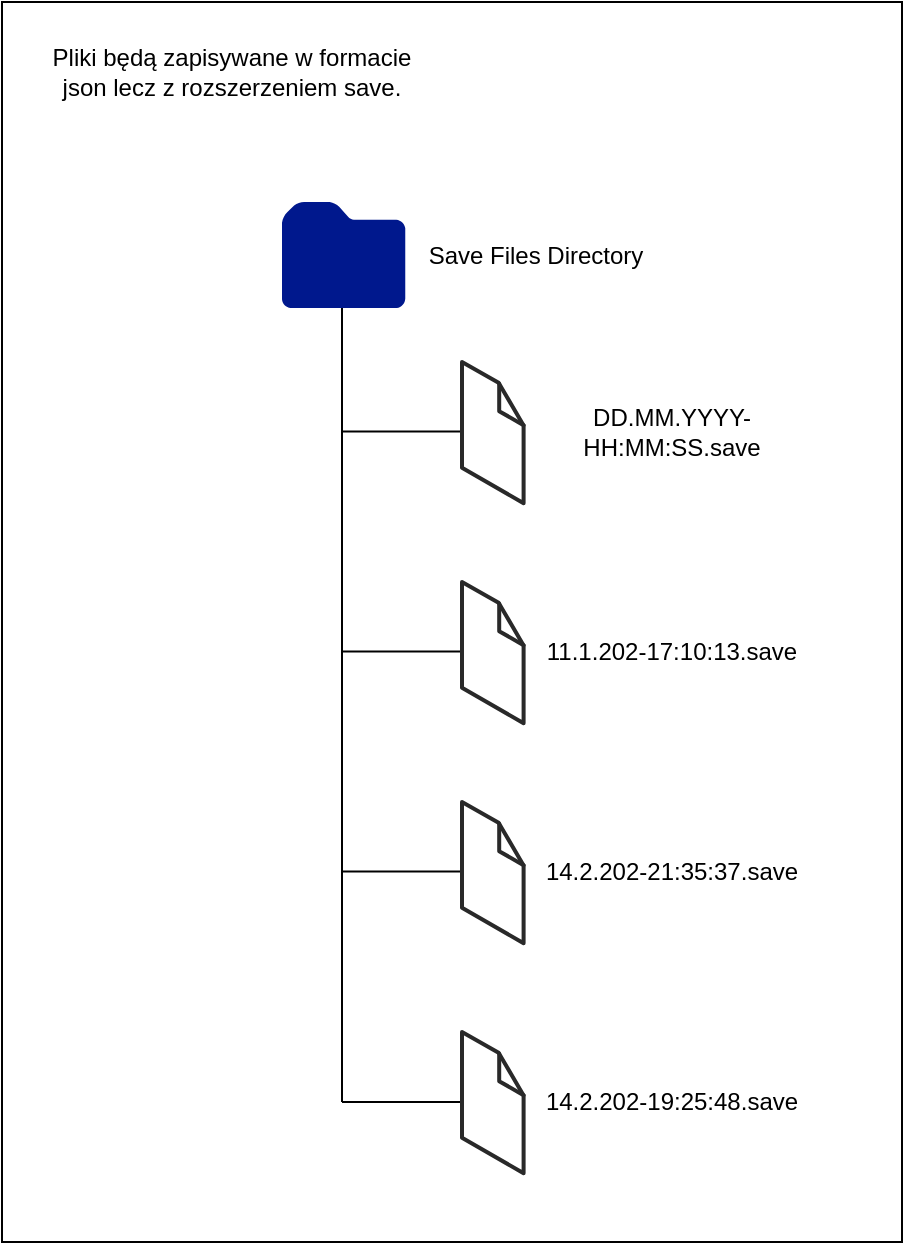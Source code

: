 <mxfile version="16.0.0" type="device"><diagram id="rM_PH6HR7kZCzXD2ZVPf" name="Page-1"><mxGraphModel dx="1185" dy="635" grid="1" gridSize="10" guides="1" tooltips="1" connect="1" arrows="1" fold="1" page="1" pageScale="1" pageWidth="1169" pageHeight="827" math="0" shadow="0"><root><mxCell id="0"/><mxCell id="1" parent="0"/><mxCell id="GfO-IC36U-v6MmK3pWBi-30" value="" style="rounded=0;whiteSpace=wrap;html=1;" vertex="1" parent="1"><mxGeometry width="450" height="620" as="geometry"/></mxCell><mxCell id="GfO-IC36U-v6MmK3pWBi-4" value="Pliki będą zapisywane w formacie json lecz z rozszerzeniem save." style="text;html=1;strokeColor=none;fillColor=none;align=center;verticalAlign=middle;whiteSpace=wrap;rounded=0;" vertex="1" parent="1"><mxGeometry x="20" y="20" width="190" height="30" as="geometry"/></mxCell><mxCell id="GfO-IC36U-v6MmK3pWBi-7" value="" style="endArrow=none;html=1;rounded=0;" edge="1" parent="1"><mxGeometry width="50" height="50" relative="1" as="geometry"><mxPoint x="170" y="550" as="sourcePoint"/><mxPoint x="170" y="150" as="targetPoint"/></mxGeometry></mxCell><mxCell id="GfO-IC36U-v6MmK3pWBi-8" value="" style="endArrow=none;html=1;rounded=0;" edge="1" parent="1"><mxGeometry width="50" height="50" relative="1" as="geometry"><mxPoint x="170" y="214.8" as="sourcePoint"/><mxPoint x="230" y="214.8" as="targetPoint"/></mxGeometry></mxCell><mxCell id="GfO-IC36U-v6MmK3pWBi-12" value="" style="sketch=0;aspect=fixed;pointerEvents=1;shadow=0;dashed=0;html=1;strokeColor=none;labelPosition=center;verticalLabelPosition=bottom;verticalAlign=top;align=center;fillColor=#00188D;shape=mxgraph.mscae.enterprise.folder" vertex="1" parent="1"><mxGeometry x="140" y="100" width="61.63" height="53" as="geometry"/></mxCell><mxCell id="GfO-IC36U-v6MmK3pWBi-13" value="" style="verticalLabelPosition=bottom;html=1;verticalAlign=top;strokeWidth=1;align=center;outlineConnect=0;dashed=0;outlineConnect=0;shape=mxgraph.aws3d.file;aspect=fixed;strokeColor=#292929;" vertex="1" parent="1"><mxGeometry x="230" y="180" width="30.8" height="70.6" as="geometry"/></mxCell><mxCell id="GfO-IC36U-v6MmK3pWBi-15" value="DD.MM.YYYY-HH:MM:SS.save" style="text;html=1;strokeColor=none;fillColor=none;align=center;verticalAlign=middle;whiteSpace=wrap;rounded=0;" vertex="1" parent="1"><mxGeometry x="270" y="200.3" width="130" height="30" as="geometry"/></mxCell><mxCell id="GfO-IC36U-v6MmK3pWBi-19" value="" style="endArrow=none;html=1;rounded=0;" edge="1" parent="1"><mxGeometry width="50" height="50" relative="1" as="geometry"><mxPoint x="170" y="324.8" as="sourcePoint"/><mxPoint x="230" y="324.8" as="targetPoint"/></mxGeometry></mxCell><mxCell id="GfO-IC36U-v6MmK3pWBi-20" value="" style="verticalLabelPosition=bottom;html=1;verticalAlign=top;strokeWidth=1;align=center;outlineConnect=0;dashed=0;outlineConnect=0;shape=mxgraph.aws3d.file;aspect=fixed;strokeColor=#292929;" vertex="1" parent="1"><mxGeometry x="230" y="290" width="30.8" height="70.6" as="geometry"/></mxCell><mxCell id="GfO-IC36U-v6MmK3pWBi-21" value="11.1.202-17:10:13.save" style="text;html=1;strokeColor=none;fillColor=none;align=center;verticalAlign=middle;whiteSpace=wrap;rounded=0;" vertex="1" parent="1"><mxGeometry x="270" y="310.3" width="130" height="30" as="geometry"/></mxCell><mxCell id="GfO-IC36U-v6MmK3pWBi-22" value="" style="endArrow=none;html=1;rounded=0;" edge="1" parent="1"><mxGeometry width="50" height="50" relative="1" as="geometry"><mxPoint x="170" y="434.8" as="sourcePoint"/><mxPoint x="230" y="434.8" as="targetPoint"/></mxGeometry></mxCell><mxCell id="GfO-IC36U-v6MmK3pWBi-23" value="" style="verticalLabelPosition=bottom;html=1;verticalAlign=top;strokeWidth=1;align=center;outlineConnect=0;dashed=0;outlineConnect=0;shape=mxgraph.aws3d.file;aspect=fixed;strokeColor=#292929;" vertex="1" parent="1"><mxGeometry x="230" y="400" width="30.8" height="70.6" as="geometry"/></mxCell><mxCell id="GfO-IC36U-v6MmK3pWBi-24" value="14.2.202-21:35:37.save" style="text;html=1;strokeColor=none;fillColor=none;align=center;verticalAlign=middle;whiteSpace=wrap;rounded=0;" vertex="1" parent="1"><mxGeometry x="270" y="420.3" width="130" height="30" as="geometry"/></mxCell><mxCell id="GfO-IC36U-v6MmK3pWBi-25" value="" style="endArrow=none;html=1;rounded=0;" edge="1" parent="1"><mxGeometry width="50" height="50" relative="1" as="geometry"><mxPoint x="170" y="550" as="sourcePoint"/><mxPoint x="230" y="550" as="targetPoint"/></mxGeometry></mxCell><mxCell id="GfO-IC36U-v6MmK3pWBi-26" value="" style="verticalLabelPosition=bottom;html=1;verticalAlign=top;strokeWidth=1;align=center;outlineConnect=0;dashed=0;outlineConnect=0;shape=mxgraph.aws3d.file;aspect=fixed;strokeColor=#292929;" vertex="1" parent="1"><mxGeometry x="230" y="515" width="30.8" height="70.6" as="geometry"/></mxCell><mxCell id="GfO-IC36U-v6MmK3pWBi-27" value="14.2.202-19:25:48.save" style="text;html=1;strokeColor=none;fillColor=none;align=center;verticalAlign=middle;whiteSpace=wrap;rounded=0;" vertex="1" parent="1"><mxGeometry x="270" y="535.3" width="130" height="30" as="geometry"/></mxCell><mxCell id="GfO-IC36U-v6MmK3pWBi-38" value="Save Files Directory" style="text;html=1;strokeColor=none;fillColor=none;align=center;verticalAlign=middle;whiteSpace=wrap;rounded=0;" vertex="1" parent="1"><mxGeometry x="201.63" y="111.5" width="130" height="30" as="geometry"/></mxCell></root></mxGraphModel></diagram></mxfile>